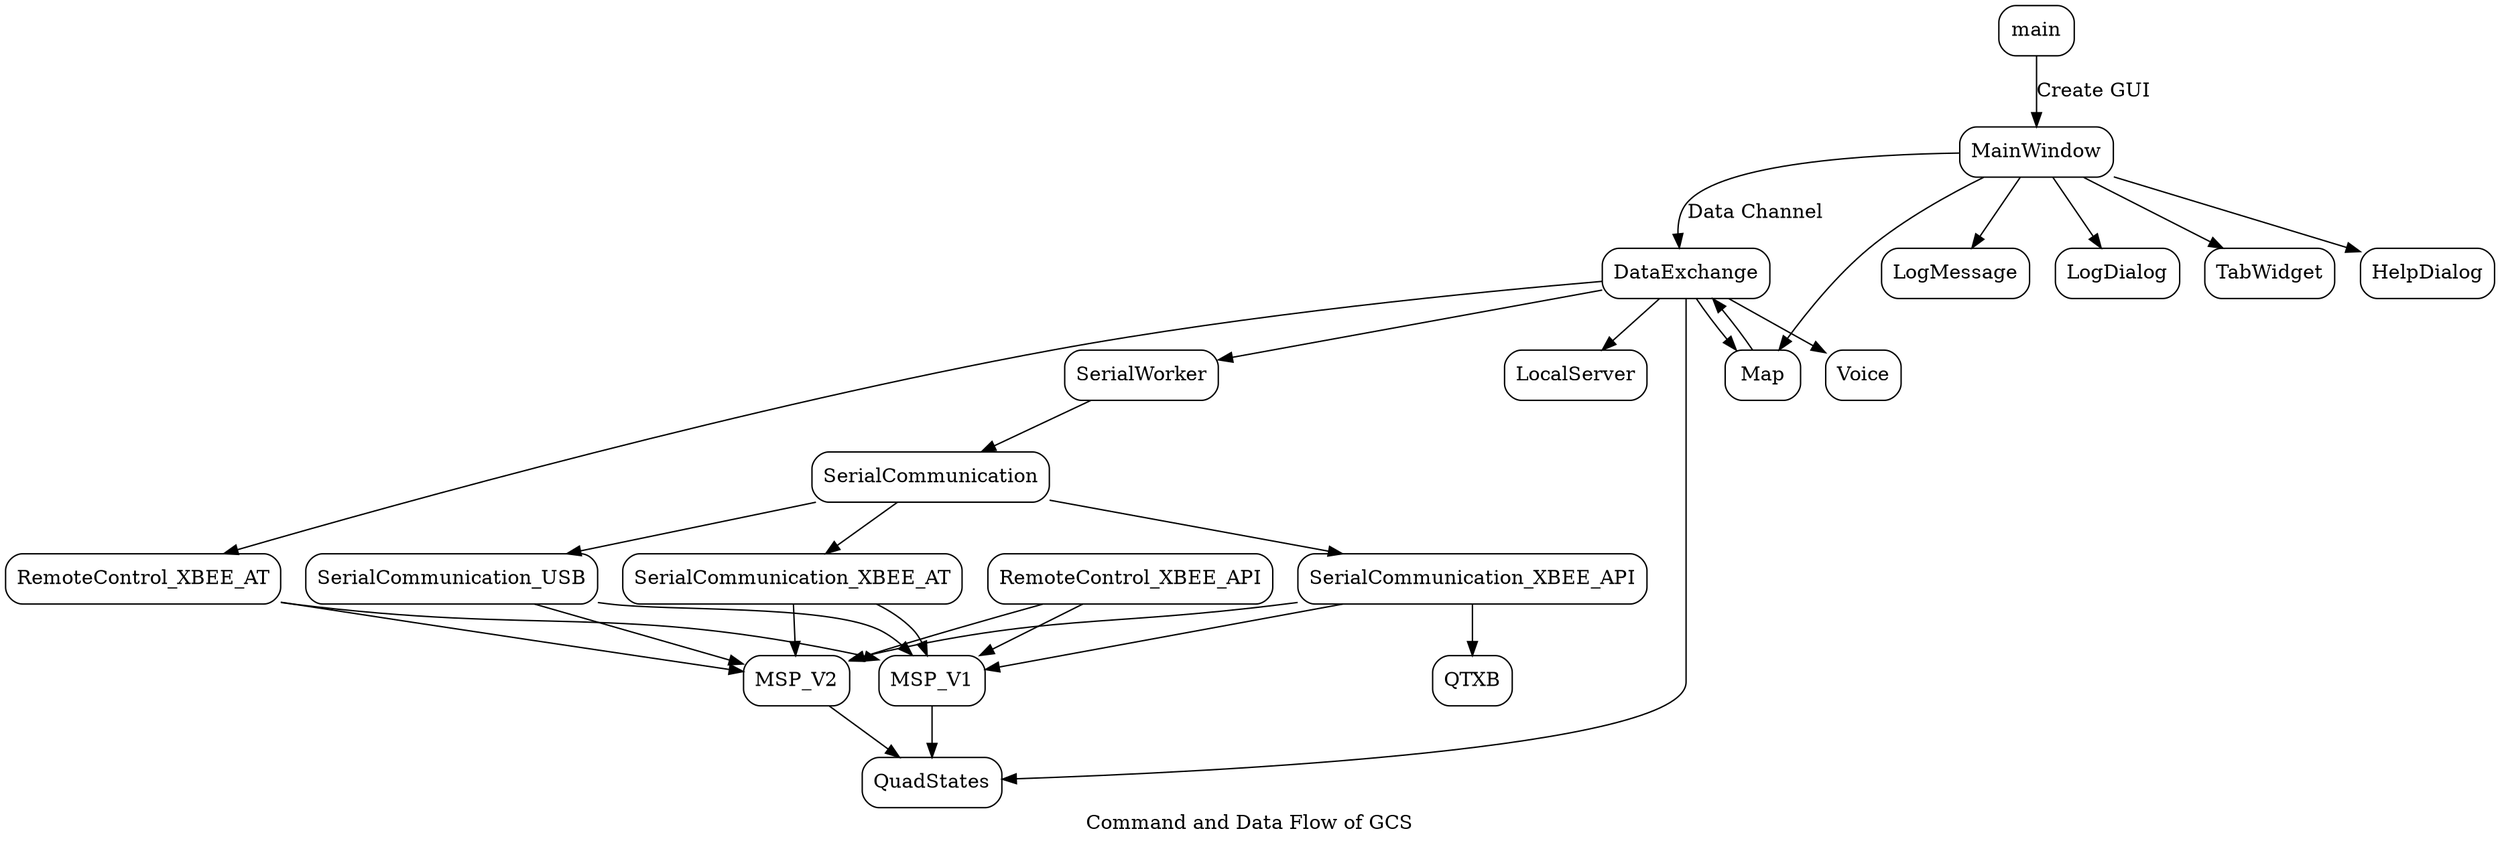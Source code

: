 digraph GCS{
  label="Command and Data Flow of GCS"

  main[shape="box", style=rounded];
  MainWindow[shape="box", style=rounded];
  DataExchange[shape="box", style=rounded];
  LocalServer[shape="box", style=rounded];
  RemoteControl_XBEE_AT[shape="box", style=rounded];
  RemoteControl_XBEE_API[shape="box", style=rounded];
  Map[shape="box", style=rounded];
  Voice[shape="box", style=rounded];
  LogMessage[shape="box", style=rounded];
  SerialWorker[shape="box", style=rounded];
  QuadStates[shape="box", style=rounded];
  LogDialog[shape="box", style=rounded];
  TabWidget[shape="box", style=rounded];
  HelpDialog[shape="box", style=rounded];
  SerialCommunication[shape="box", style=rounded];
  SerialCommunication_USB[shape="box", style=rounded];
  SerialCommunication_XBEE_AT[shape="box", style=rounded];
  SerialCommunication_XBEE_API[shape="box", style=rounded];
  QTXB[shape="box", style=rounded];
  MSP_V1[shape="box", style=rounded];
  MSP_V2[shape="box", style=rounded];

  main -> MainWindow[label="Create GUI"];
  MainWindow -> DataExchange[label="Data Channel"];
  MainWindow -> Map;
  MainWindow -> TabWidget;
  MainWindow -> LogDialog;
  MainWindow -> LogMessage;
  MainWindow -> HelpDialog;
  DataExchange -> LocalServer;
  DataExchange -> RemoteControl_XBEE_AT;
  DataExchange -> Voice;
  DataExchange -> SerialWorker;
  DataExchange -> QuadStates;
  SerialWorker -> SerialCommunication;
  SerialCommunication -> SerialCommunication_USB;
  SerialCommunication -> SerialCommunication_XBEE_AT;
  SerialCommunication -> SerialCommunication_XBEE_API;
  SerialCommunication_XBEE_API -> QTXB;
  SerialCommunication_USB -> MSP_V1;
  SerialCommunication_USB -> MSP_V2;
  SerialCommunication_XBEE_AT -> MSP_V1;
  SerialCommunication_XBEE_AT -> MSP_V2;
  SerialCommunication_XBEE_API -> MSP_V1;
  SerialCommunication_XBEE_API -> MSP_V2;
  RemoteControl_XBEE_AT -> MSP_V1;
  RemoteControl_XBEE_AT -> MSP_V2;
  RemoteControl_XBEE_API -> MSP_V1;
  RemoteControl_XBEE_API -> MSP_V2;
  MSP_V1 -> QuadStates;
  MSP_V2 -> QuadStates;
  Map -> DataExchange;
  DataExchange -> Map;
}
